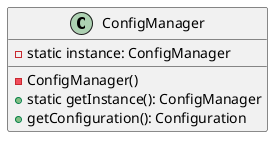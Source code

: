 @startuml
class ConfigManager {
    -static instance: ConfigManager
    -ConfigManager()
    +static getInstance(): ConfigManager
    +getConfiguration(): Configuration
}
@enduml

@startuml
class BookFactory {
    +createBook(type: String): Book
}

abstract class Book {
    +getTitle(): String
    +getAuthor(): String
    +getPrice(): double
}

class EBook extends Book {
}
class AudioBook extends Book {
}
class PrintBook extends Book {
}
@enduml


@startuml
class Book {
    -observers: List<Observer>
    +attach(observer: Observer): void
    +detach(observer: Observer): void
    +notifyObservers(): void
}

interface Observer {
    +update(book: Book): void
}

class User implements Observer {
    +update(book: Book): void
}
@enduml
